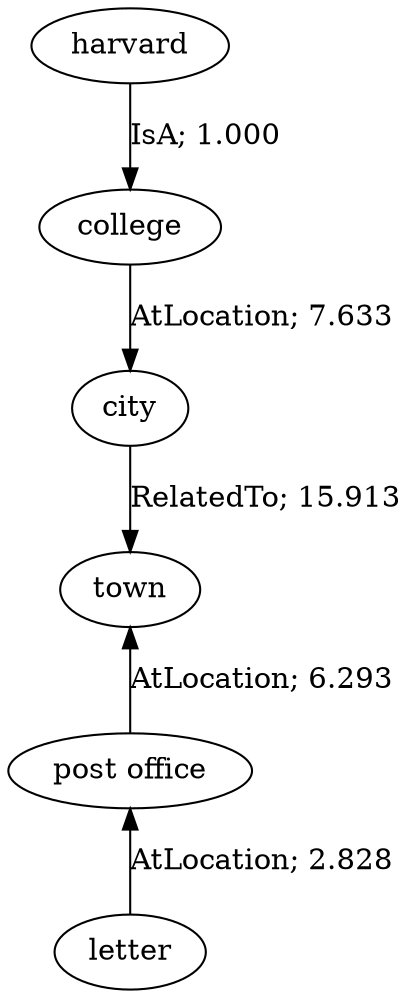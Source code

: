 // The path the concepts from "harvard" to "letter".Path Length: 5; Weight Sum: 33.66682698290933; Average Weight: 6.733365396581865
digraph "5_b---harvard-letter---PLen5_WSum33.667_WAvg6.733" {
	0 [label=harvard]
	1 [label=college]
	2 [label=city]
	3 [label=town]
	4 [label="post office"]
	5 [label=letter]
	0 -> 1 [label="IsA; 1.000" dir=forward weight=1.000]
	1 -> 2 [label="AtLocation; 7.633" dir=forward weight=7.633]
	2 -> 3 [label="RelatedTo; 15.913" dir=forward weight=15.913]
	3 -> 4 [label="AtLocation; 6.293" dir=back weight=6.293]
	4 -> 5 [label="AtLocation; 2.828" dir=back weight=2.828]
}
